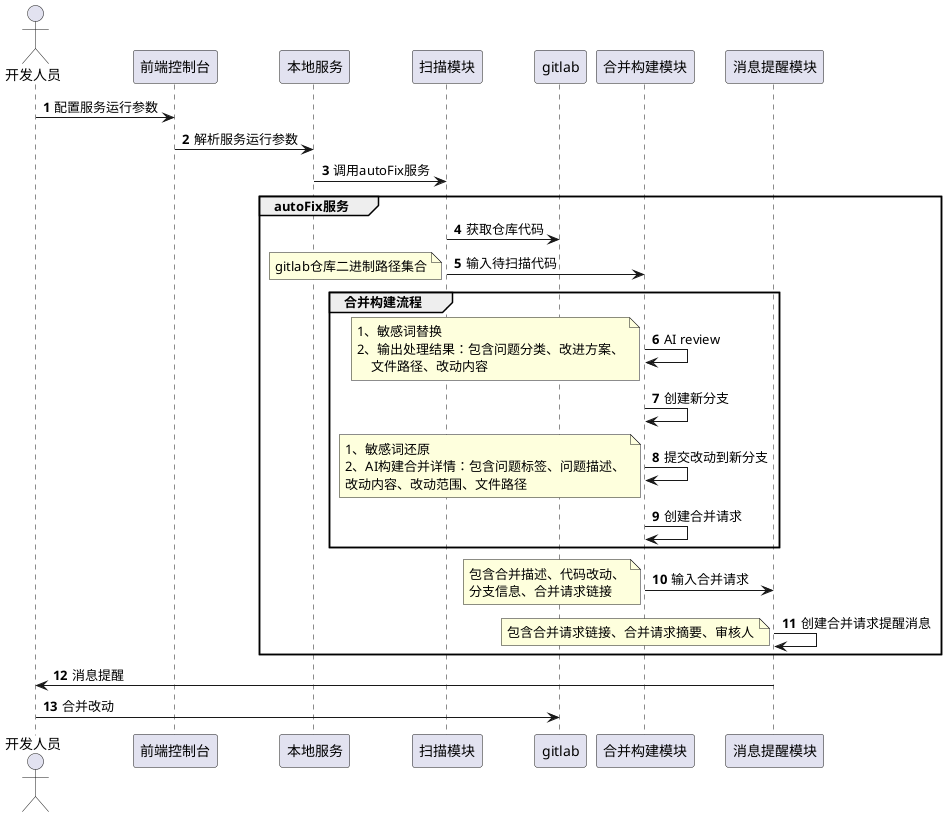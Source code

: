 @startuml

autonumber

actor 开发人员

开发人员 -> 前端控制台: 配置服务运行参数

前端控制台 -> 本地服务: 解析服务运行参数

本地服务 -> 扫描模块: 调用autoFix服务

group autoFix服务
    扫描模块 -> gitlab: 获取仓库代码

    扫描模块 -> 合并构建模块: 输入待扫描代码
    note left: gitlab仓库二进制路径集合

    group 合并构建流程
        合并构建模块 -> 合并构建模块: AI review
        note left
        1、敏感词替换
        2、输出处理结果：包含问题分类、改进方案、
            文件路径、改动内容
        end note
        合并构建模块 -> 合并构建模块: 创建新分支
        合并构建模块 -> 合并构建模块: 提交改动到新分支
        note left
        1、敏感词还原
        2、AI构建合并详情：包含问题标签、问题描述、
        改动内容、改动范围、文件路径
        end note
        合并构建模块 -> 合并构建模块: 创建合并请求
    end

    合并构建模块 -> 消息提醒模块: 输入合并请求
    note left: 包含合并描述、代码改动、\n分支信息、合并请求链接

    消息提醒模块 -> 消息提醒模块: 创建合并请求提醒消息
    note left: 包含合并请求链接、合并请求摘要、审核人
end

消息提醒模块 -> 开发人员: 消息提醒

开发人员 -> gitlab: 合并改动

@enduml

